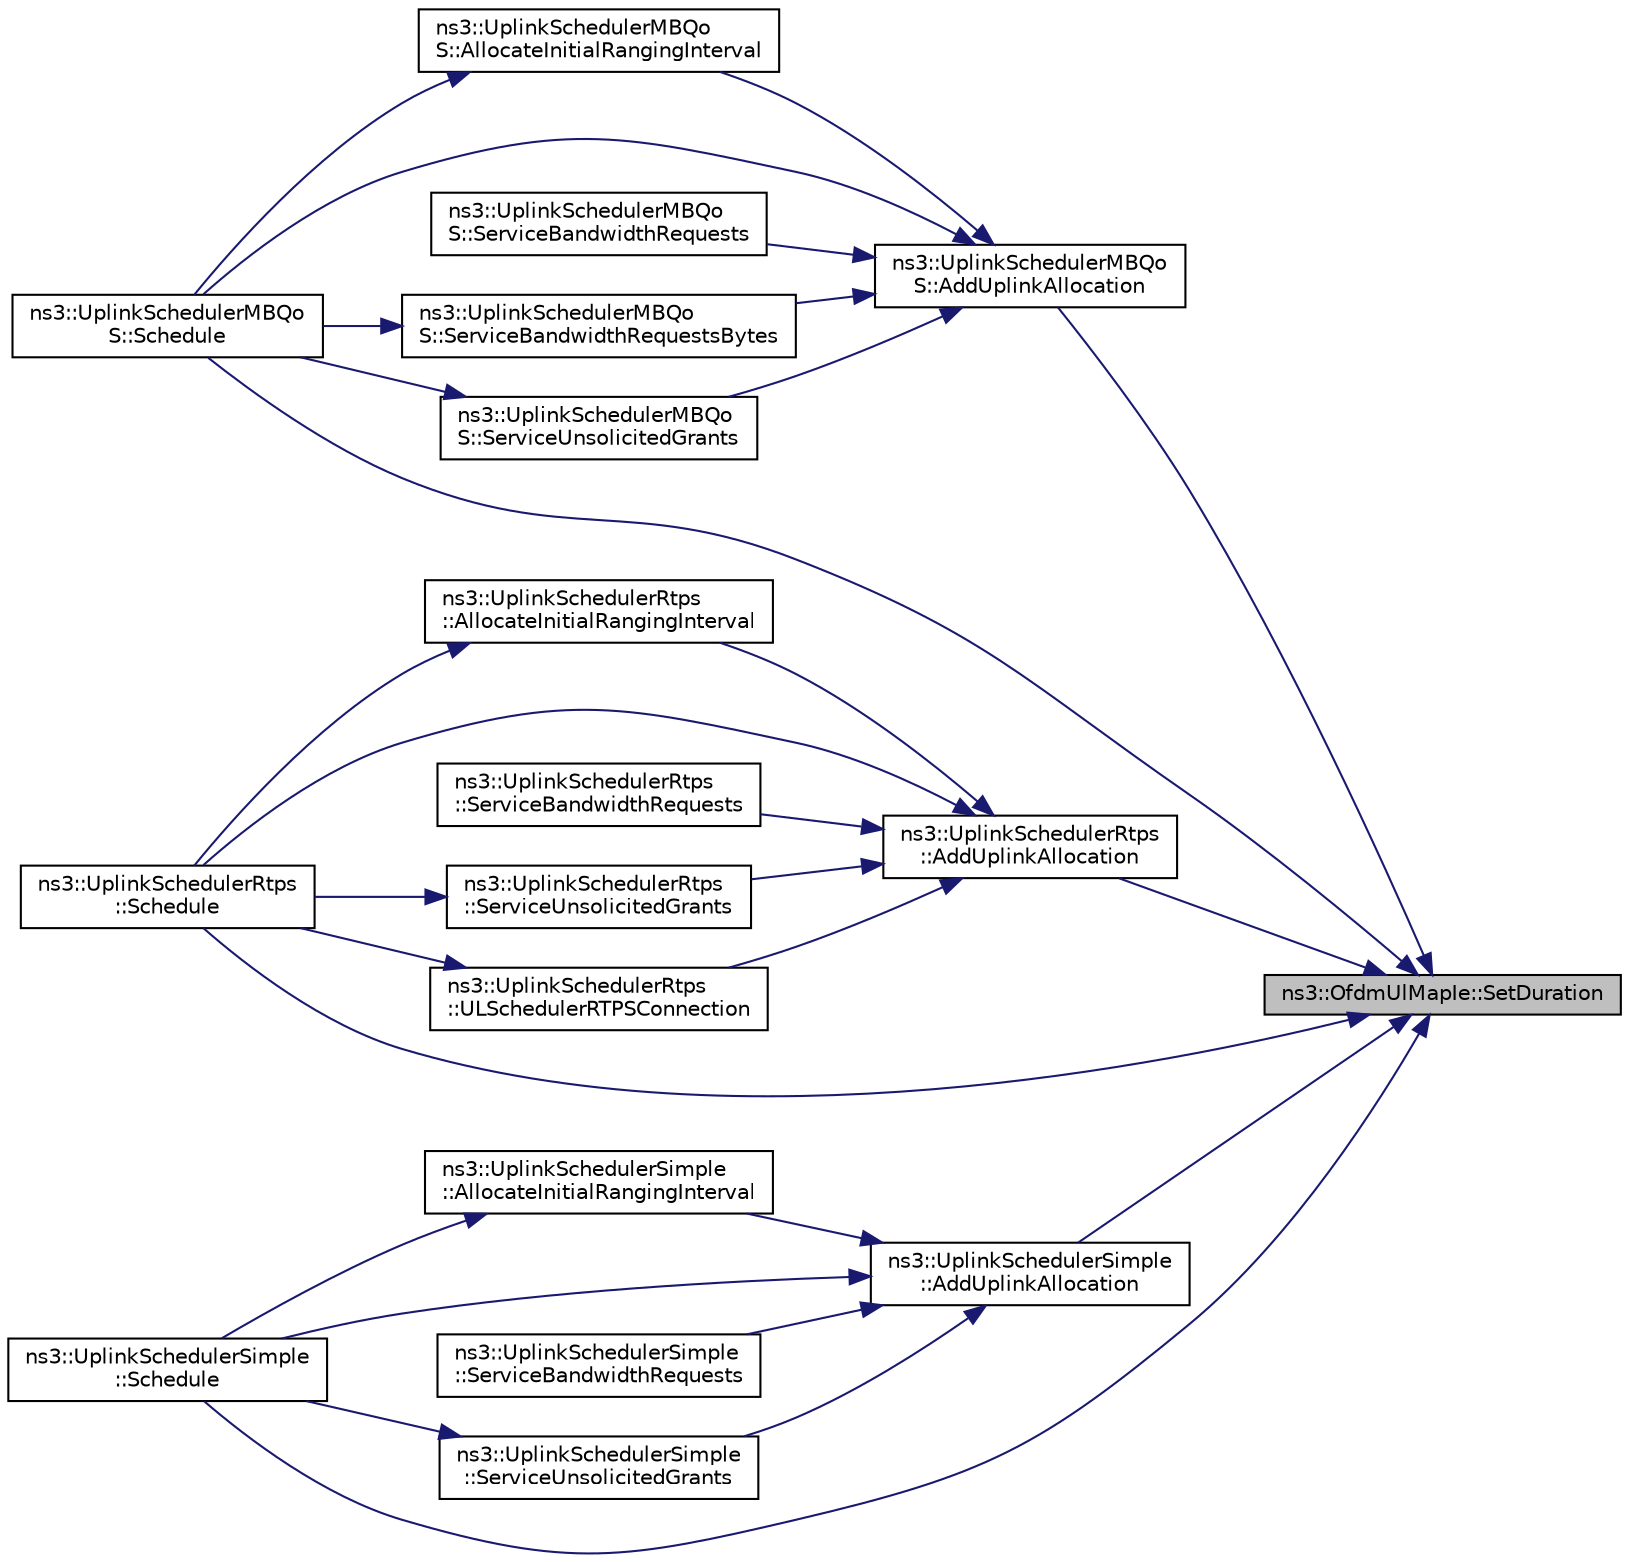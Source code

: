 digraph "ns3::OfdmUlMapIe::SetDuration"
{
 // LATEX_PDF_SIZE
  edge [fontname="Helvetica",fontsize="10",labelfontname="Helvetica",labelfontsize="10"];
  node [fontname="Helvetica",fontsize="10",shape=record];
  rankdir="RL";
  Node1 [label="ns3::OfdmUlMapIe::SetDuration",height=0.2,width=0.4,color="black", fillcolor="grey75", style="filled", fontcolor="black",tooltip="Set duration."];
  Node1 -> Node2 [dir="back",color="midnightblue",fontsize="10",style="solid",fontname="Helvetica"];
  Node2 [label="ns3::UplinkSchedulerMBQo\lS::AddUplinkAllocation",height=0.2,width=0.4,color="black", fillcolor="white", style="filled",URL="$classns3_1_1_uplink_scheduler_m_b_qo_s.html#a23b74ad65ec3d22b55d25648addd7486",tooltip="Add uplink allocation."];
  Node2 -> Node3 [dir="back",color="midnightblue",fontsize="10",style="solid",fontname="Helvetica"];
  Node3 [label="ns3::UplinkSchedulerMBQo\lS::AllocateInitialRangingInterval",height=0.2,width=0.4,color="black", fillcolor="white", style="filled",URL="$classns3_1_1_uplink_scheduler_m_b_qo_s.html#a6a9a487024bc6253cb5cada269994d24",tooltip="Allocate initial ranging interval."];
  Node3 -> Node4 [dir="back",color="midnightblue",fontsize="10",style="solid",fontname="Helvetica"];
  Node4 [label="ns3::UplinkSchedulerMBQo\lS::Schedule",height=0.2,width=0.4,color="black", fillcolor="white", style="filled",URL="$classns3_1_1_uplink_scheduler_m_b_qo_s.html#abd019c4994078b9b6e6c012af5e34ac5",tooltip="Schedule function."];
  Node2 -> Node4 [dir="back",color="midnightblue",fontsize="10",style="solid",fontname="Helvetica"];
  Node2 -> Node5 [dir="back",color="midnightblue",fontsize="10",style="solid",fontname="Helvetica"];
  Node5 [label="ns3::UplinkSchedulerMBQo\lS::ServiceBandwidthRequests",height=0.2,width=0.4,color="black", fillcolor="white", style="filled",URL="$classns3_1_1_uplink_scheduler_m_b_qo_s.html#a366a69170776175fcf651cb29e46fdf4",tooltip="Service bandwidth requests."];
  Node2 -> Node6 [dir="back",color="midnightblue",fontsize="10",style="solid",fontname="Helvetica"];
  Node6 [label="ns3::UplinkSchedulerMBQo\lS::ServiceBandwidthRequestsBytes",height=0.2,width=0.4,color="black", fillcolor="white", style="filled",URL="$classns3_1_1_uplink_scheduler_m_b_qo_s.html#a9880f5e1bce7b93ddff11623f29d4865",tooltip="Service bandwidth requests bytes."];
  Node6 -> Node4 [dir="back",color="midnightblue",fontsize="10",style="solid",fontname="Helvetica"];
  Node2 -> Node7 [dir="back",color="midnightblue",fontsize="10",style="solid",fontname="Helvetica"];
  Node7 [label="ns3::UplinkSchedulerMBQo\lS::ServiceUnsolicitedGrants",height=0.2,width=0.4,color="black", fillcolor="white", style="filled",URL="$classns3_1_1_uplink_scheduler_m_b_qo_s.html#a3cbff7d3b7d31739806421f0eb2b1cc6",tooltip="Service unsolicited grants."];
  Node7 -> Node4 [dir="back",color="midnightblue",fontsize="10",style="solid",fontname="Helvetica"];
  Node1 -> Node8 [dir="back",color="midnightblue",fontsize="10",style="solid",fontname="Helvetica"];
  Node8 [label="ns3::UplinkSchedulerRtps\l::AddUplinkAllocation",height=0.2,width=0.4,color="black", fillcolor="white", style="filled",URL="$classns3_1_1_uplink_scheduler_rtps.html#aea8d8f5701bf3b5f992d1b43471340d2",tooltip="Add Uplink Allocation function."];
  Node8 -> Node9 [dir="back",color="midnightblue",fontsize="10",style="solid",fontname="Helvetica"];
  Node9 [label="ns3::UplinkSchedulerRtps\l::AllocateInitialRangingInterval",height=0.2,width=0.4,color="black", fillcolor="white", style="filled",URL="$classns3_1_1_uplink_scheduler_rtps.html#adc340ccabe8e7dcaec455bdfd111d632",tooltip="Allocate Initial Ranging Interval function."];
  Node9 -> Node10 [dir="back",color="midnightblue",fontsize="10",style="solid",fontname="Helvetica"];
  Node10 [label="ns3::UplinkSchedulerRtps\l::Schedule",height=0.2,width=0.4,color="black", fillcolor="white", style="filled",URL="$classns3_1_1_uplink_scheduler_rtps.html#a3863d85ca853d4b8b1033a38d0ff9dcd",tooltip="Schedule function."];
  Node8 -> Node10 [dir="back",color="midnightblue",fontsize="10",style="solid",fontname="Helvetica"];
  Node8 -> Node11 [dir="back",color="midnightblue",fontsize="10",style="solid",fontname="Helvetica"];
  Node11 [label="ns3::UplinkSchedulerRtps\l::ServiceBandwidthRequests",height=0.2,width=0.4,color="black", fillcolor="white", style="filled",URL="$classns3_1_1_uplink_scheduler_rtps.html#a0aa40f551a0bf51ca2197ff85190f572",tooltip="Service bandwidth requests function."];
  Node8 -> Node12 [dir="back",color="midnightblue",fontsize="10",style="solid",fontname="Helvetica"];
  Node12 [label="ns3::UplinkSchedulerRtps\l::ServiceUnsolicitedGrants",height=0.2,width=0.4,color="black", fillcolor="white", style="filled",URL="$classns3_1_1_uplink_scheduler_rtps.html#ab101ce69266831aad941b4c553d82026",tooltip="Service Unsolicited Grants function."];
  Node12 -> Node10 [dir="back",color="midnightblue",fontsize="10",style="solid",fontname="Helvetica"];
  Node8 -> Node13 [dir="back",color="midnightblue",fontsize="10",style="solid",fontname="Helvetica"];
  Node13 [label="ns3::UplinkSchedulerRtps\l::ULSchedulerRTPSConnection",height=0.2,width=0.4,color="black", fillcolor="white", style="filled",URL="$classns3_1_1_uplink_scheduler_rtps.html#aee60dd2773cd1404f6efe04373b567ea",tooltip="Uplink Scheduler for rtPS connections."];
  Node13 -> Node10 [dir="back",color="midnightblue",fontsize="10",style="solid",fontname="Helvetica"];
  Node1 -> Node14 [dir="back",color="midnightblue",fontsize="10",style="solid",fontname="Helvetica"];
  Node14 [label="ns3::UplinkSchedulerSimple\l::AddUplinkAllocation",height=0.2,width=0.4,color="black", fillcolor="white", style="filled",URL="$classns3_1_1_uplink_scheduler_simple.html#a078c18f311ce90cbceab11a54cd4606e",tooltip="Add uplink allocation."];
  Node14 -> Node15 [dir="back",color="midnightblue",fontsize="10",style="solid",fontname="Helvetica"];
  Node15 [label="ns3::UplinkSchedulerSimple\l::AllocateInitialRangingInterval",height=0.2,width=0.4,color="black", fillcolor="white", style="filled",URL="$classns3_1_1_uplink_scheduler_simple.html#a113550ccdc47d1ee91efe0b3cc801824",tooltip="Allocate Initial Ranging Interval function."];
  Node15 -> Node16 [dir="back",color="midnightblue",fontsize="10",style="solid",fontname="Helvetica"];
  Node16 [label="ns3::UplinkSchedulerSimple\l::Schedule",height=0.2,width=0.4,color="black", fillcolor="white", style="filled",URL="$classns3_1_1_uplink_scheduler_simple.html#a227a6c6e858bcff7dc626064d12df9df",tooltip="Schedule function."];
  Node14 -> Node16 [dir="back",color="midnightblue",fontsize="10",style="solid",fontname="Helvetica"];
  Node14 -> Node17 [dir="back",color="midnightblue",fontsize="10",style="solid",fontname="Helvetica"];
  Node17 [label="ns3::UplinkSchedulerSimple\l::ServiceBandwidthRequests",height=0.2,width=0.4,color="black", fillcolor="white", style="filled",URL="$classns3_1_1_uplink_scheduler_simple.html#a0e90e6596f780980d49cf6968cebb5c2",tooltip="Service bandwidth requests function."];
  Node14 -> Node18 [dir="back",color="midnightblue",fontsize="10",style="solid",fontname="Helvetica"];
  Node18 [label="ns3::UplinkSchedulerSimple\l::ServiceUnsolicitedGrants",height=0.2,width=0.4,color="black", fillcolor="white", style="filled",URL="$classns3_1_1_uplink_scheduler_simple.html#ab30024e72d773b5d0838b7d2222c8a1d",tooltip="Service Unsolicited Grants function."];
  Node18 -> Node16 [dir="back",color="midnightblue",fontsize="10",style="solid",fontname="Helvetica"];
  Node1 -> Node4 [dir="back",color="midnightblue",fontsize="10",style="solid",fontname="Helvetica"];
  Node1 -> Node10 [dir="back",color="midnightblue",fontsize="10",style="solid",fontname="Helvetica"];
  Node1 -> Node16 [dir="back",color="midnightblue",fontsize="10",style="solid",fontname="Helvetica"];
}
